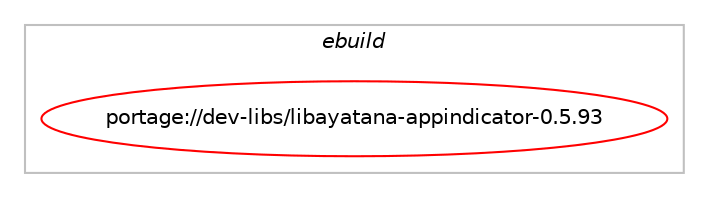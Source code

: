 digraph prolog {

# *************
# Graph options
# *************

newrank=true;
concentrate=true;
compound=true;
graph [rankdir=LR,fontname=Helvetica,fontsize=10,ranksep=1.5];#, ranksep=2.5, nodesep=0.2];
edge  [arrowhead=vee];
node  [fontname=Helvetica,fontsize=10];

# **********
# The ebuild
# **********

subgraph cluster_leftcol {
color=gray;
label=<<i>ebuild</i>>;
id [label="portage://dev-libs/libayatana-appindicator-0.5.93", color=red, width=4, href="../dev-libs/libayatana-appindicator-0.5.93.svg"];
}

# ****************
# The dependencies
# ****************

subgraph cluster_midcol {
color=gray;
label=<<i>dependencies</i>>;
subgraph cluster_compile {
fillcolor="#eeeeee";
style=filled;
label=<<i>compile</i>>;
# *** BEGIN UNKNOWN DEPENDENCY TYPE (TODO) ***
# id -> equal(package_dependency(portage://dev-libs/libayatana-appindicator-0.5.93,install,no,dev-libs,glib,greaterequal,[2.37,,,2.37],[slot(2)],[]))
# *** END UNKNOWN DEPENDENCY TYPE (TODO) ***

# *** BEGIN UNKNOWN DEPENDENCY TYPE (TODO) ***
# id -> equal(package_dependency(portage://dev-libs/libayatana-appindicator-0.5.93,install,no,dev-libs,libayatana-indicator,greaterequal,[0.8.4,,,0.8.4],[],[]))
# *** END UNKNOWN DEPENDENCY TYPE (TODO) ***

# *** BEGIN UNKNOWN DEPENDENCY TYPE (TODO) ***
# id -> equal(package_dependency(portage://dev-libs/libayatana-appindicator-0.5.93,install,no,dev-libs,libdbusmenu,none,[,,],[],[use(enable(gtk3),none)]))
# *** END UNKNOWN DEPENDENCY TYPE (TODO) ***

# *** BEGIN UNKNOWN DEPENDENCY TYPE (TODO) ***
# id -> equal(package_dependency(portage://dev-libs/libayatana-appindicator-0.5.93,install,no,x11-libs,gtk+,greaterequal,[3.24,,,3.24],[slot(3)],[use(enable(introspection),none)]))
# *** END UNKNOWN DEPENDENCY TYPE (TODO) ***

}
subgraph cluster_compileandrun {
fillcolor="#eeeeee";
style=filled;
label=<<i>compile and run</i>>;
}
subgraph cluster_run {
fillcolor="#eeeeee";
style=filled;
label=<<i>run</i>>;
# *** BEGIN UNKNOWN DEPENDENCY TYPE (TODO) ***
# id -> equal(package_dependency(portage://dev-libs/libayatana-appindicator-0.5.93,run,no,dev-libs,glib,greaterequal,[2.37,,,2.37],[slot(2)],[]))
# *** END UNKNOWN DEPENDENCY TYPE (TODO) ***

# *** BEGIN UNKNOWN DEPENDENCY TYPE (TODO) ***
# id -> equal(package_dependency(portage://dev-libs/libayatana-appindicator-0.5.93,run,no,dev-libs,libayatana-indicator,greaterequal,[0.8.4,,,0.8.4],[],[]))
# *** END UNKNOWN DEPENDENCY TYPE (TODO) ***

# *** BEGIN UNKNOWN DEPENDENCY TYPE (TODO) ***
# id -> equal(package_dependency(portage://dev-libs/libayatana-appindicator-0.5.93,run,no,dev-libs,libdbusmenu,none,[,,],[],[use(enable(gtk3),none)]))
# *** END UNKNOWN DEPENDENCY TYPE (TODO) ***

# *** BEGIN UNKNOWN DEPENDENCY TYPE (TODO) ***
# id -> equal(package_dependency(portage://dev-libs/libayatana-appindicator-0.5.93,run,no,x11-libs,gtk+,greaterequal,[3.24,,,3.24],[slot(3)],[use(enable(introspection),none)]))
# *** END UNKNOWN DEPENDENCY TYPE (TODO) ***

}
}

# **************
# The candidates
# **************

subgraph cluster_choices {
rank=same;
color=gray;
label=<<i>candidates</i>>;

}

}
